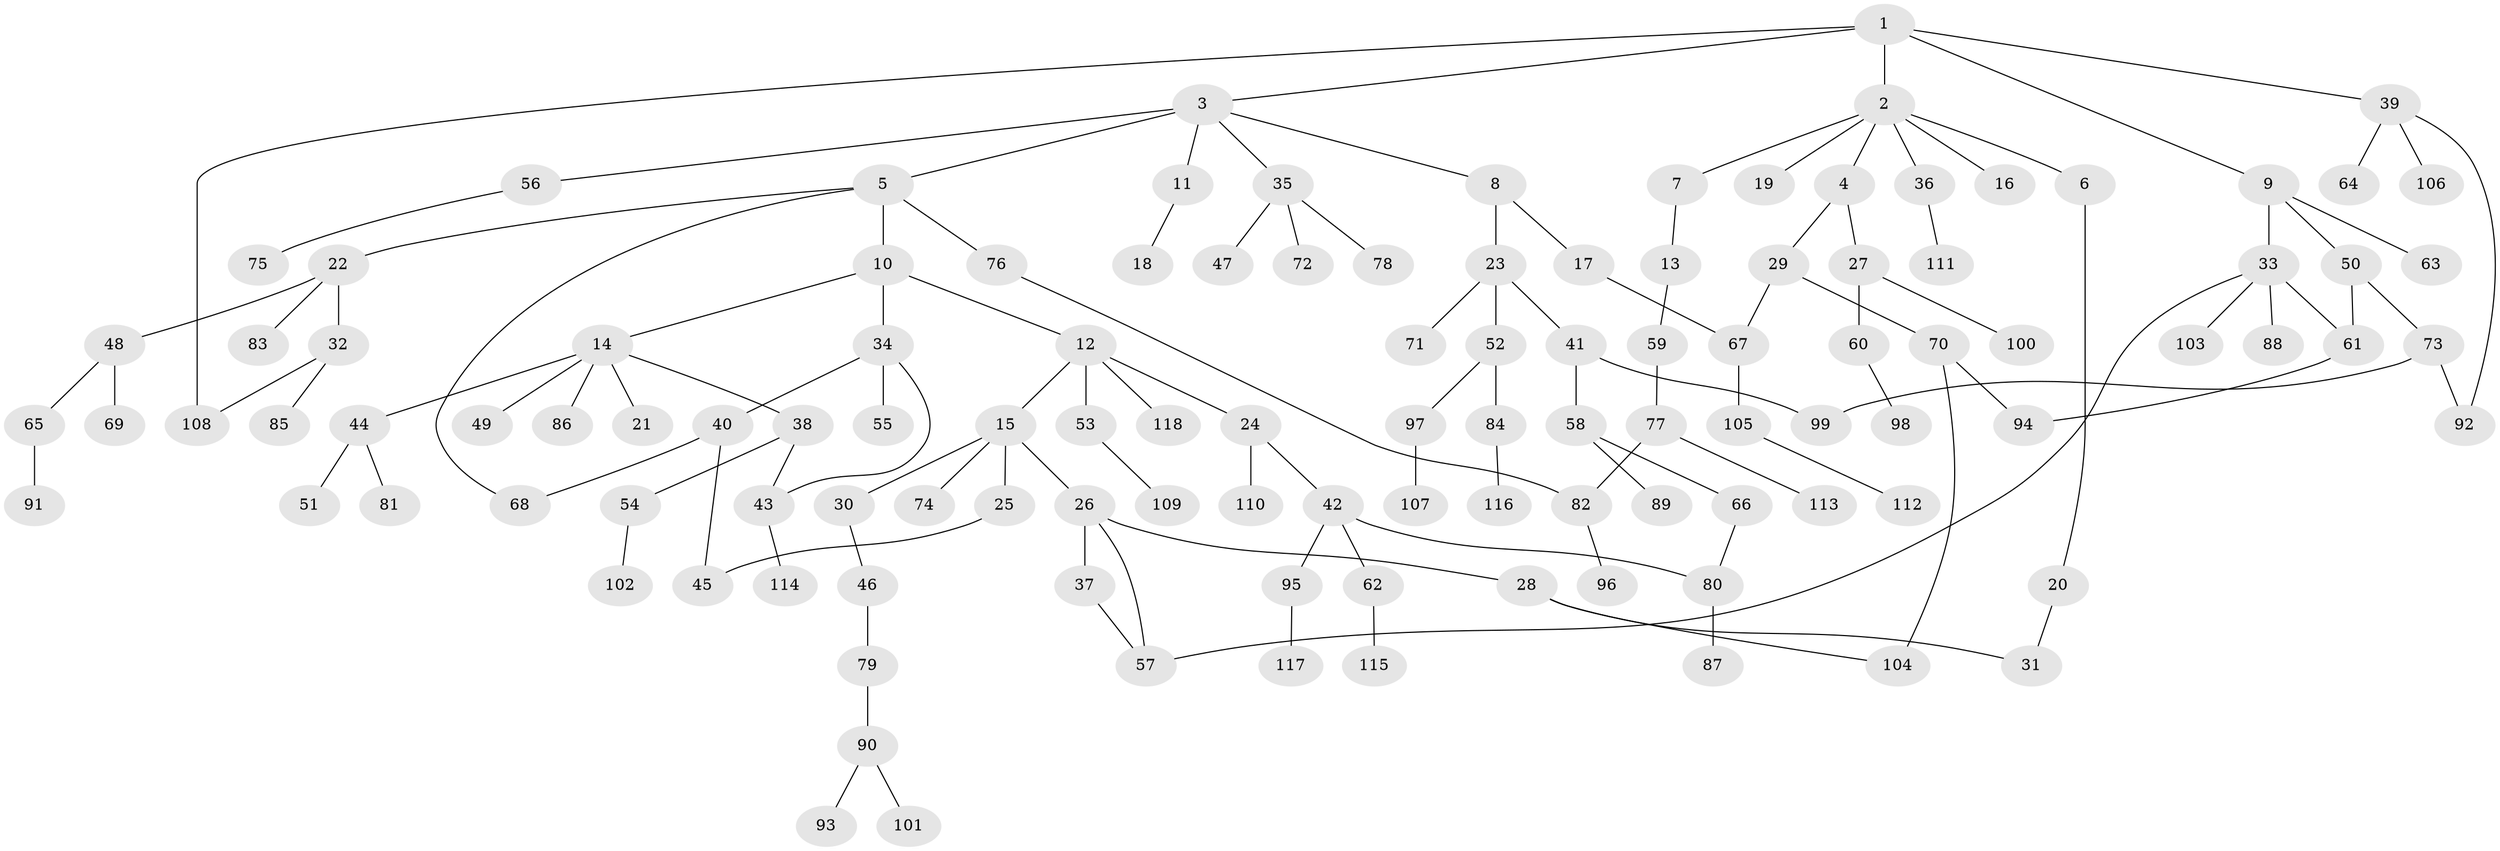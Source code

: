 // coarse degree distribution, {6: 0.028169014084507043, 5: 0.028169014084507043, 3: 0.2112676056338028, 4: 0.09859154929577464, 1: 0.30985915492957744, 2: 0.30985915492957744, 7: 0.014084507042253521}
// Generated by graph-tools (version 1.1) at 2025/36/03/04/25 23:36:01]
// undirected, 118 vertices, 132 edges
graph export_dot {
  node [color=gray90,style=filled];
  1;
  2;
  3;
  4;
  5;
  6;
  7;
  8;
  9;
  10;
  11;
  12;
  13;
  14;
  15;
  16;
  17;
  18;
  19;
  20;
  21;
  22;
  23;
  24;
  25;
  26;
  27;
  28;
  29;
  30;
  31;
  32;
  33;
  34;
  35;
  36;
  37;
  38;
  39;
  40;
  41;
  42;
  43;
  44;
  45;
  46;
  47;
  48;
  49;
  50;
  51;
  52;
  53;
  54;
  55;
  56;
  57;
  58;
  59;
  60;
  61;
  62;
  63;
  64;
  65;
  66;
  67;
  68;
  69;
  70;
  71;
  72;
  73;
  74;
  75;
  76;
  77;
  78;
  79;
  80;
  81;
  82;
  83;
  84;
  85;
  86;
  87;
  88;
  89;
  90;
  91;
  92;
  93;
  94;
  95;
  96;
  97;
  98;
  99;
  100;
  101;
  102;
  103;
  104;
  105;
  106;
  107;
  108;
  109;
  110;
  111;
  112;
  113;
  114;
  115;
  116;
  117;
  118;
  1 -- 2;
  1 -- 3;
  1 -- 9;
  1 -- 39;
  1 -- 108;
  2 -- 4;
  2 -- 6;
  2 -- 7;
  2 -- 16;
  2 -- 19;
  2 -- 36;
  3 -- 5;
  3 -- 8;
  3 -- 11;
  3 -- 35;
  3 -- 56;
  4 -- 27;
  4 -- 29;
  5 -- 10;
  5 -- 22;
  5 -- 68;
  5 -- 76;
  6 -- 20;
  7 -- 13;
  8 -- 17;
  8 -- 23;
  9 -- 33;
  9 -- 50;
  9 -- 63;
  10 -- 12;
  10 -- 14;
  10 -- 34;
  11 -- 18;
  12 -- 15;
  12 -- 24;
  12 -- 53;
  12 -- 118;
  13 -- 59;
  14 -- 21;
  14 -- 38;
  14 -- 44;
  14 -- 49;
  14 -- 86;
  15 -- 25;
  15 -- 26;
  15 -- 30;
  15 -- 74;
  17 -- 67;
  20 -- 31;
  22 -- 32;
  22 -- 48;
  22 -- 83;
  23 -- 41;
  23 -- 52;
  23 -- 71;
  24 -- 42;
  24 -- 110;
  25 -- 45;
  26 -- 28;
  26 -- 37;
  26 -- 57;
  27 -- 60;
  27 -- 100;
  28 -- 104;
  28 -- 31;
  29 -- 67;
  29 -- 70;
  30 -- 46;
  32 -- 85;
  32 -- 108;
  33 -- 57;
  33 -- 61;
  33 -- 88;
  33 -- 103;
  34 -- 40;
  34 -- 55;
  34 -- 43;
  35 -- 47;
  35 -- 72;
  35 -- 78;
  36 -- 111;
  37 -- 57;
  38 -- 43;
  38 -- 54;
  39 -- 64;
  39 -- 106;
  39 -- 92;
  40 -- 45;
  40 -- 68;
  41 -- 58;
  41 -- 99;
  42 -- 62;
  42 -- 80;
  42 -- 95;
  43 -- 114;
  44 -- 51;
  44 -- 81;
  46 -- 79;
  48 -- 65;
  48 -- 69;
  50 -- 73;
  50 -- 61;
  52 -- 84;
  52 -- 97;
  53 -- 109;
  54 -- 102;
  56 -- 75;
  58 -- 66;
  58 -- 89;
  59 -- 77;
  60 -- 98;
  61 -- 94;
  62 -- 115;
  65 -- 91;
  66 -- 80;
  67 -- 105;
  70 -- 104;
  70 -- 94;
  73 -- 92;
  73 -- 99;
  76 -- 82;
  77 -- 113;
  77 -- 82;
  79 -- 90;
  80 -- 87;
  82 -- 96;
  84 -- 116;
  90 -- 93;
  90 -- 101;
  95 -- 117;
  97 -- 107;
  105 -- 112;
}
